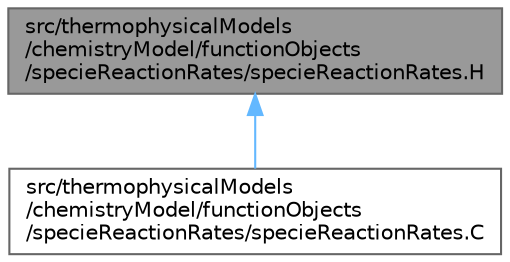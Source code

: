 digraph "src/thermophysicalModels/chemistryModel/functionObjects/specieReactionRates/specieReactionRates.H"
{
 // LATEX_PDF_SIZE
  bgcolor="transparent";
  edge [fontname=Helvetica,fontsize=10,labelfontname=Helvetica,labelfontsize=10];
  node [fontname=Helvetica,fontsize=10,shape=box,height=0.2,width=0.4];
  Node1 [id="Node000001",label="src/thermophysicalModels\l/chemistryModel/functionObjects\l/specieReactionRates/specieReactionRates.H",height=0.2,width=0.4,color="gray40", fillcolor="grey60", style="filled", fontcolor="black",tooltip=" "];
  Node1 -> Node2 [id="edge1_Node000001_Node000002",dir="back",color="steelblue1",style="solid",tooltip=" "];
  Node2 [id="Node000002",label="src/thermophysicalModels\l/chemistryModel/functionObjects\l/specieReactionRates/specieReactionRates.C",height=0.2,width=0.4,color="grey40", fillcolor="white", style="filled",URL="$specieReactionRates_8C.html",tooltip=" "];
}
